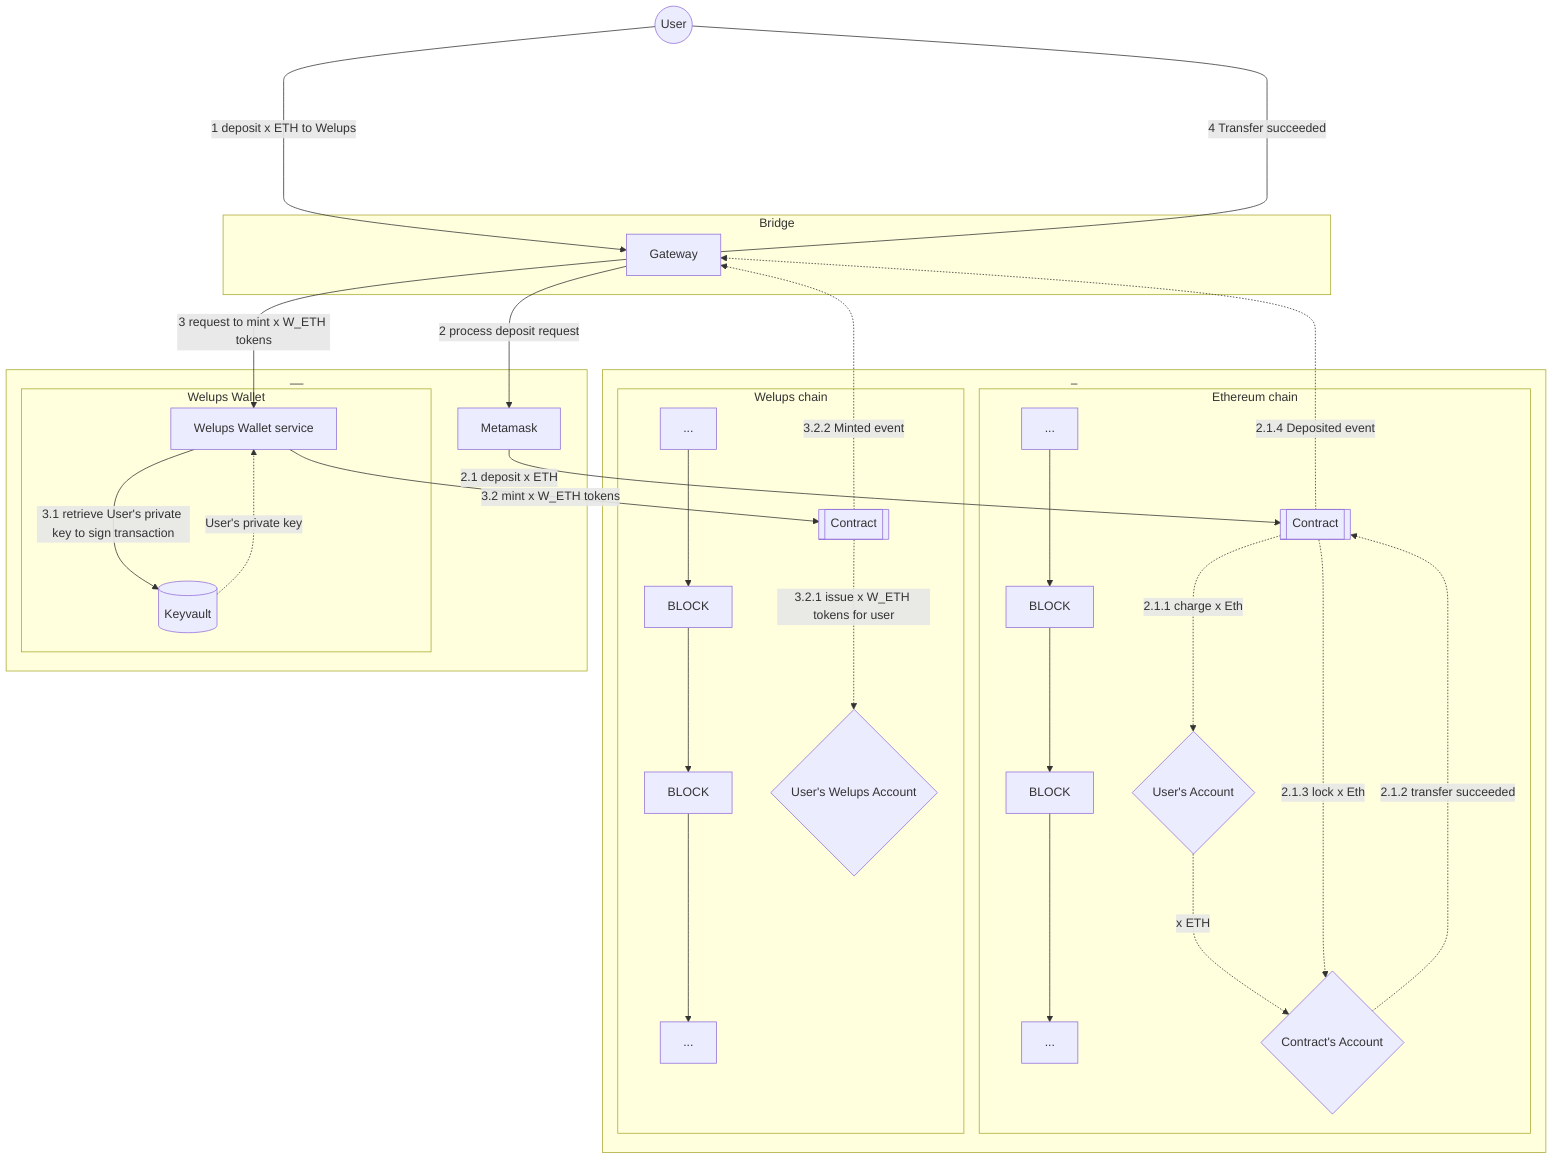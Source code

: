 graph TD
    User((User)) 
    subgraph BRD [Bridge]

    G[Gateway]
         
    end
    subgraph _   

    subgraph ETH [Ethereum chain]
     Head1[...]--->A1[BLOCK]-->B1[BLOCK]--->Tail1[...]    
     C1[[Contract]]
     W1{User's Account}
     W2{Contract's Account}          
    end

    subgraph WEL [Welups chain]
     Head2[...]--->A2[BLOCK]-->B2[BLOCK]--->Tail2[...]
     C2[[Contract]]
     W3{User's Welups Account}
    end
    end
    subgraph __
     MM[Metamask]
     subgraph WWS[Welups Wallet]
       WW[Welups Wallet service]
       DB[(Keyvault)]
     end
    end
    

User-----> |1 deposit x ETH to Welups|G
G -- 2 process deposit request --> MM
MM-- 2.1 deposit x ETH -->C1
C1-..->|2.1.1 charge x Eth|W1
W1-..->|x ETH|W2
W2-..->|2.1.2 transfer succeeded|C1
C1-..->|2.1.3 lock x Eth|W2
C1-..->|2.1.4 Deposited event|G

G-- 3 request to mint x W_ETH tokens --> WW
WW-- 3.1 retrieve User's private key to sign transaction --> DB
DB-..->|User's private key| WW
WW-- 3.2 mint x W_ETH tokens --> C2
C2-..->|3.2.1 issue x W_ETH tokens for user| W3
C2-..->|3.2.2 Minted event|G
User<----|4 Transfer succeeded|G
